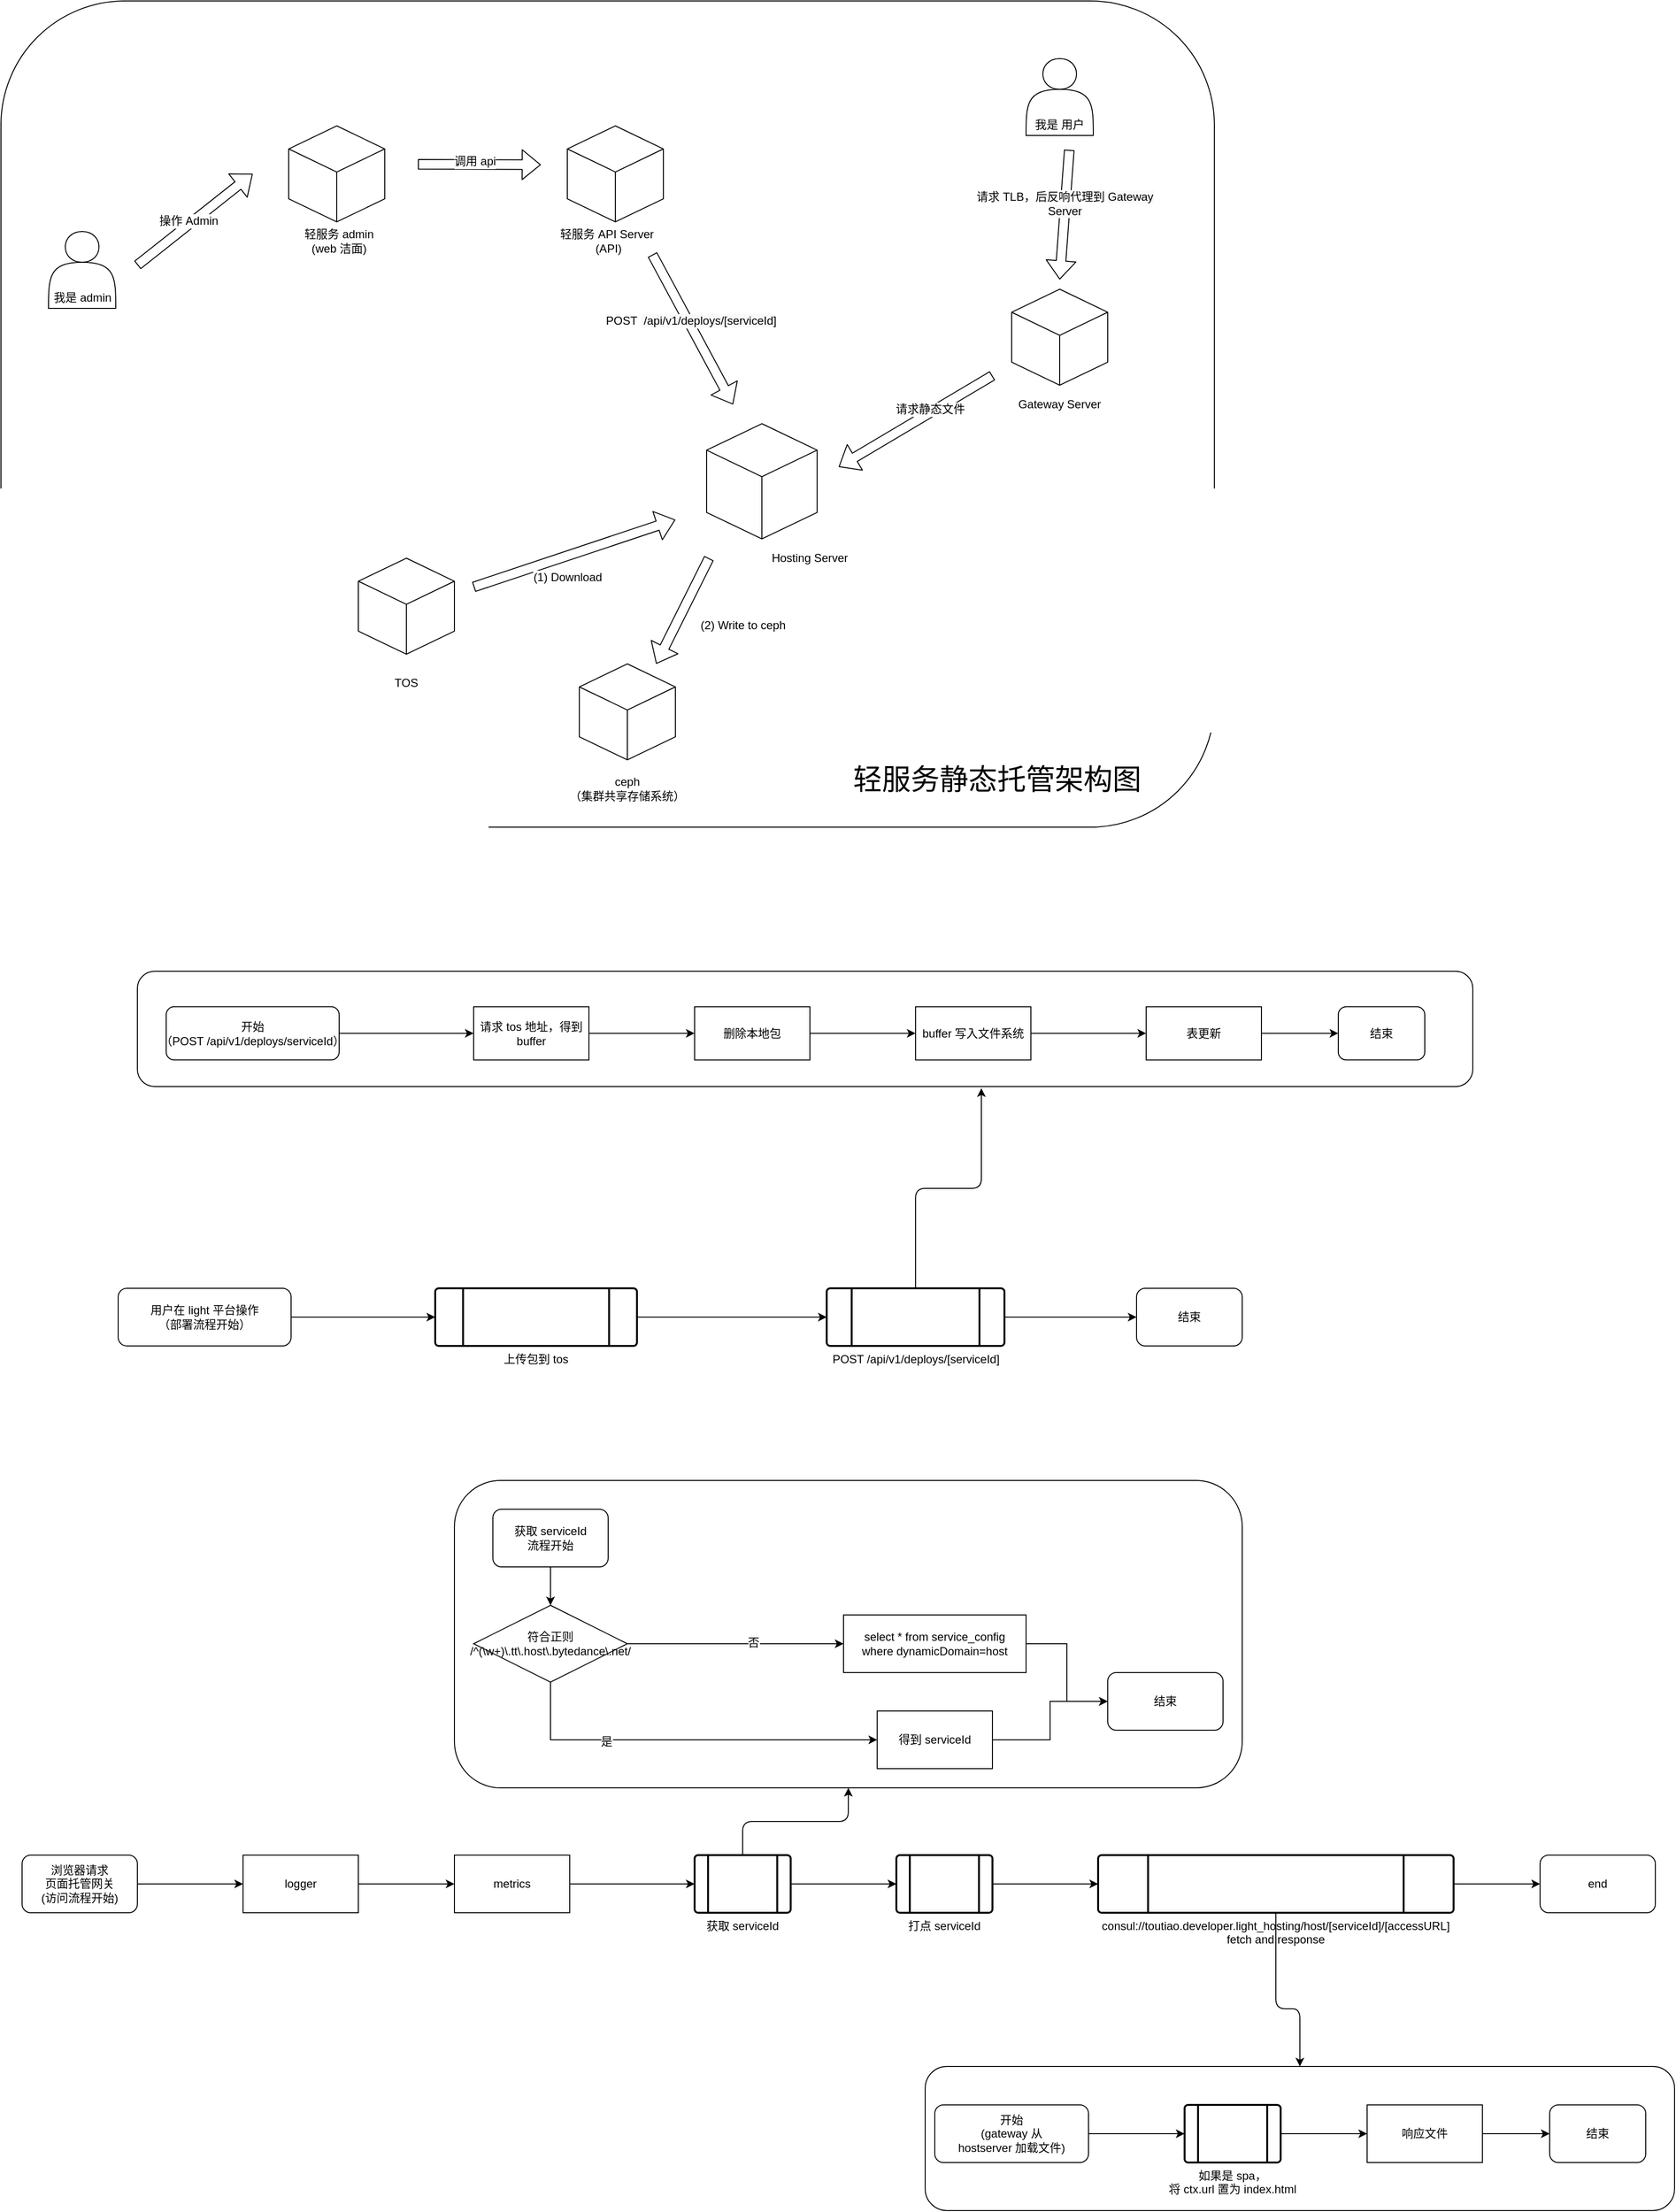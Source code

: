 <mxfile pages="1" version="11.1.5" type="github"><diagram id="KK8pfVMsOJ1w7zeOe09A" name="Page-1"><mxGraphModel dx="1426" dy="5428" grid="1" gridSize="10" guides="1" tooltips="1" connect="1" arrows="1" fold="1" page="1" pageScale="1" pageWidth="3300" pageHeight="4681" math="0" shadow="0"><root><mxCell id="0"/><mxCell id="1" parent="0"/><mxCell id="49XvxxgKxX7CkXOTa0t0-148" value="" style="rounded=1;whiteSpace=wrap;html=1;" vertex="1" parent="1"><mxGeometry x="148" y="-1590" width="1263" height="860" as="geometry"/></mxCell><mxCell id="49XvxxgKxX7CkXOTa0t0-82" value="" style="rounded=1;whiteSpace=wrap;html=1;" vertex="1" parent="1"><mxGeometry x="1110" y="560" width="780" height="150" as="geometry"/></mxCell><mxCell id="49XvxxgKxX7CkXOTa0t0-38" value="" style="rounded=1;whiteSpace=wrap;html=1;" vertex="1" parent="1"><mxGeometry x="620" y="-50" width="820" height="320" as="geometry"/></mxCell><mxCell id="49XvxxgKxX7CkXOTa0t0-47" style="edgeStyle=orthogonalEdgeStyle;rounded=0;orthogonalLoop=1;jettySize=auto;html=1;entryX=0;entryY=0.5;entryDx=0;entryDy=0;" edge="1" parent="1" source="49XvxxgKxX7CkXOTa0t0-1" target="49XvxxgKxX7CkXOTa0t0-3"><mxGeometry relative="1" as="geometry"/></mxCell><mxCell id="49XvxxgKxX7CkXOTa0t0-1" value="浏览器请求&lt;br&gt;页面托管网关&lt;br&gt;(访问流程开始)" style="rounded=1;whiteSpace=wrap;html=1;" vertex="1" parent="1"><mxGeometry x="170" y="340" width="120" height="60" as="geometry"/></mxCell><mxCell id="49XvxxgKxX7CkXOTa0t0-6" style="edgeStyle=orthogonalEdgeStyle;rounded=0;orthogonalLoop=1;jettySize=auto;html=1;" edge="1" parent="1" source="49XvxxgKxX7CkXOTa0t0-3" target="49XvxxgKxX7CkXOTa0t0-5"><mxGeometry relative="1" as="geometry"/></mxCell><mxCell id="49XvxxgKxX7CkXOTa0t0-3" value="logger" style="rounded=0;whiteSpace=wrap;html=1;" vertex="1" parent="1"><mxGeometry x="400" y="340" width="120" height="60" as="geometry"/></mxCell><mxCell id="49XvxxgKxX7CkXOTa0t0-10" style="edgeStyle=orthogonalEdgeStyle;rounded=0;orthogonalLoop=1;jettySize=auto;html=1;entryX=0;entryY=0.5;entryDx=0;entryDy=0;" edge="1" parent="1" source="49XvxxgKxX7CkXOTa0t0-5" target="49XvxxgKxX7CkXOTa0t0-9"><mxGeometry relative="1" as="geometry"/></mxCell><mxCell id="49XvxxgKxX7CkXOTa0t0-5" value="metrics" style="rounded=0;whiteSpace=wrap;html=1;" vertex="1" parent="1"><mxGeometry x="620" y="340" width="120" height="60" as="geometry"/></mxCell><mxCell id="49XvxxgKxX7CkXOTa0t0-30" style="edgeStyle=orthogonalEdgeStyle;rounded=0;orthogonalLoop=1;jettySize=auto;html=1;" edge="1" parent="1" source="49XvxxgKxX7CkXOTa0t0-9" target="49XvxxgKxX7CkXOTa0t0-29"><mxGeometry relative="1" as="geometry"/></mxCell><mxCell id="49XvxxgKxX7CkXOTa0t0-9" value="获取 serviceId" style="verticalLabelPosition=bottom;verticalAlign=top;html=1;strokeWidth=2;shape=process;whiteSpace=wrap;rounded=1;size=0.14;arcSize=6;" vertex="1" parent="1"><mxGeometry x="870" y="340" width="100" height="60" as="geometry"/></mxCell><mxCell id="49XvxxgKxX7CkXOTa0t0-17" style="edgeStyle=orthogonalEdgeStyle;rounded=0;orthogonalLoop=1;jettySize=auto;html=1;" edge="1" parent="1" source="49XvxxgKxX7CkXOTa0t0-11" target="49XvxxgKxX7CkXOTa0t0-16"><mxGeometry relative="1" as="geometry"/></mxCell><mxCell id="49XvxxgKxX7CkXOTa0t0-11" value="获取 serviceId&lt;br&gt;流程开始" style="rounded=1;whiteSpace=wrap;html=1;" vertex="1" parent="1"><mxGeometry x="660" y="-20" width="120" height="60" as="geometry"/></mxCell><mxCell id="49XvxxgKxX7CkXOTa0t0-24" style="edgeStyle=orthogonalEdgeStyle;rounded=0;orthogonalLoop=1;jettySize=auto;html=1;entryX=0;entryY=0.5;entryDx=0;entryDy=0;" edge="1" parent="1" source="49XvxxgKxX7CkXOTa0t0-12" target="49XvxxgKxX7CkXOTa0t0-14"><mxGeometry relative="1" as="geometry"/></mxCell><mxCell id="49XvxxgKxX7CkXOTa0t0-12" value="select * from service_config &lt;br&gt;where&amp;nbsp;dynamicDomain=host" style="rounded=0;whiteSpace=wrap;html=1;" vertex="1" parent="1"><mxGeometry x="1025" y="90" width="190" height="60" as="geometry"/></mxCell><mxCell id="49XvxxgKxX7CkXOTa0t0-14" value="结束" style="rounded=1;whiteSpace=wrap;html=1;" vertex="1" parent="1"><mxGeometry x="1300" y="150" width="120" height="60" as="geometry"/></mxCell><mxCell id="49XvxxgKxX7CkXOTa0t0-18" style="edgeStyle=orthogonalEdgeStyle;rounded=0;orthogonalLoop=1;jettySize=auto;html=1;" edge="1" parent="1" source="49XvxxgKxX7CkXOTa0t0-16" target="49XvxxgKxX7CkXOTa0t0-12"><mxGeometry relative="1" as="geometry"/></mxCell><mxCell id="49XvxxgKxX7CkXOTa0t0-26" value="否" style="text;html=1;resizable=0;points=[];align=center;verticalAlign=middle;labelBackgroundColor=#ffffff;" vertex="1" connectable="0" parent="49XvxxgKxX7CkXOTa0t0-18"><mxGeometry x="0.164" y="1" relative="1" as="geometry"><mxPoint as="offset"/></mxGeometry></mxCell><mxCell id="49XvxxgKxX7CkXOTa0t0-20" style="edgeStyle=orthogonalEdgeStyle;rounded=0;orthogonalLoop=1;jettySize=auto;html=1;entryX=0;entryY=0.5;entryDx=0;entryDy=0;" edge="1" parent="1" source="49XvxxgKxX7CkXOTa0t0-16" target="49XvxxgKxX7CkXOTa0t0-19"><mxGeometry relative="1" as="geometry"><Array as="points"><mxPoint x="720" y="220"/></Array></mxGeometry></mxCell><mxCell id="49XvxxgKxX7CkXOTa0t0-25" value="是" style="text;html=1;resizable=0;points=[];align=center;verticalAlign=middle;labelBackgroundColor=#ffffff;" vertex="1" connectable="0" parent="49XvxxgKxX7CkXOTa0t0-20"><mxGeometry x="-0.41" y="-2" relative="1" as="geometry"><mxPoint as="offset"/></mxGeometry></mxCell><mxCell id="49XvxxgKxX7CkXOTa0t0-16" value="符合正则 /^(\w+)\.tt\.host\.bytedance\.net/" style="rhombus;whiteSpace=wrap;html=1;" vertex="1" parent="1"><mxGeometry x="640" y="80" width="160" height="80" as="geometry"/></mxCell><mxCell id="49XvxxgKxX7CkXOTa0t0-23" style="edgeStyle=orthogonalEdgeStyle;rounded=0;orthogonalLoop=1;jettySize=auto;html=1;" edge="1" parent="1" source="49XvxxgKxX7CkXOTa0t0-19" target="49XvxxgKxX7CkXOTa0t0-14"><mxGeometry relative="1" as="geometry"/></mxCell><mxCell id="49XvxxgKxX7CkXOTa0t0-19" value="得到 serviceId" style="rounded=0;whiteSpace=wrap;html=1;" vertex="1" parent="1"><mxGeometry x="1060" y="190" width="120" height="60" as="geometry"/></mxCell><mxCell id="49XvxxgKxX7CkXOTa0t0-34" style="edgeStyle=orthogonalEdgeStyle;rounded=0;orthogonalLoop=1;jettySize=auto;html=1;" edge="1" parent="1" source="49XvxxgKxX7CkXOTa0t0-29" target="49XvxxgKxX7CkXOTa0t0-41"><mxGeometry relative="1" as="geometry"><mxPoint x="1270" y="370" as="targetPoint"/></mxGeometry></mxCell><mxCell id="49XvxxgKxX7CkXOTa0t0-29" value="打点 serviceId" style="verticalLabelPosition=bottom;verticalAlign=top;html=1;strokeWidth=2;shape=process;whiteSpace=wrap;rounded=1;size=0.14;arcSize=6;" vertex="1" parent="1"><mxGeometry x="1080" y="340" width="100" height="60" as="geometry"/></mxCell><mxCell id="49XvxxgKxX7CkXOTa0t0-36" style="edgeStyle=orthogonalEdgeStyle;rounded=0;orthogonalLoop=1;jettySize=auto;html=1;exitX=1;exitY=0.5;exitDx=0;exitDy=0;" edge="1" parent="1" source="49XvxxgKxX7CkXOTa0t0-41" target="49XvxxgKxX7CkXOTa0t0-35"><mxGeometry relative="1" as="geometry"><mxPoint x="1680" y="370" as="sourcePoint"/></mxGeometry></mxCell><mxCell id="49XvxxgKxX7CkXOTa0t0-35" value="end" style="rounded=1;whiteSpace=wrap;html=1;" vertex="1" parent="1"><mxGeometry x="1750" y="340" width="120" height="60" as="geometry"/></mxCell><mxCell id="49XvxxgKxX7CkXOTa0t0-37" value="" style="edgeStyle=elbowEdgeStyle;elbow=vertical;endArrow=classic;html=1;entryX=0.5;entryY=1;entryDx=0;entryDy=0;exitX=0.5;exitY=0;exitDx=0;exitDy=0;" edge="1" parent="1" source="49XvxxgKxX7CkXOTa0t0-9" target="49XvxxgKxX7CkXOTa0t0-38"><mxGeometry width="50" height="50" relative="1" as="geometry"><mxPoint x="920" y="320" as="sourcePoint"/><mxPoint x="970" y="270" as="targetPoint"/></mxGeometry></mxCell><mxCell id="49XvxxgKxX7CkXOTa0t0-41" value="&lt;span style=&quot;white-space: normal&quot;&gt;consul://toutiao.developer.light_hosting/host/[serviceId]/[accessURL]&lt;/span&gt;&lt;br style=&quot;white-space: normal&quot;&gt;fetch&amp;nbsp;&lt;span style=&quot;white-space: normal&quot;&gt;and response&lt;/span&gt;" style="verticalLabelPosition=bottom;verticalAlign=top;html=1;strokeWidth=2;shape=process;whiteSpace=wrap;rounded=1;size=0.14;arcSize=6;" vertex="1" parent="1"><mxGeometry x="1290" y="340" width="370" height="60" as="geometry"/></mxCell><mxCell id="49XvxxgKxX7CkXOTa0t0-48" style="edgeStyle=orthogonalEdgeStyle;rounded=0;orthogonalLoop=1;jettySize=auto;html=1;" edge="1" parent="1" source="49XvxxgKxX7CkXOTa0t0-45" target="49XvxxgKxX7CkXOTa0t0-49"><mxGeometry relative="1" as="geometry"><mxPoint x="520" y="-220" as="targetPoint"/></mxGeometry></mxCell><mxCell id="49XvxxgKxX7CkXOTa0t0-45" value="用户在 light 平台操作&lt;br&gt;（部署流程开始）" style="rounded=1;whiteSpace=wrap;html=1;" vertex="1" parent="1"><mxGeometry x="270" y="-250" width="180" height="60" as="geometry"/></mxCell><mxCell id="49XvxxgKxX7CkXOTa0t0-55" style="edgeStyle=orthogonalEdgeStyle;rounded=0;orthogonalLoop=1;jettySize=auto;html=1;" edge="1" parent="1" source="49XvxxgKxX7CkXOTa0t0-49" target="49XvxxgKxX7CkXOTa0t0-52"><mxGeometry relative="1" as="geometry"/></mxCell><mxCell id="49XvxxgKxX7CkXOTa0t0-49" value="上传包到 tos" style="verticalLabelPosition=bottom;verticalAlign=top;html=1;strokeWidth=2;shape=process;whiteSpace=wrap;rounded=1;size=0.14;arcSize=6;" vertex="1" parent="1"><mxGeometry x="600" y="-250" width="210" height="60" as="geometry"/></mxCell><mxCell id="49XvxxgKxX7CkXOTa0t0-92" style="edgeStyle=orthogonalEdgeStyle;rounded=0;orthogonalLoop=1;jettySize=auto;html=1;" edge="1" parent="1" source="49XvxxgKxX7CkXOTa0t0-52" target="49XvxxgKxX7CkXOTa0t0-91"><mxGeometry relative="1" as="geometry"/></mxCell><mxCell id="49XvxxgKxX7CkXOTa0t0-52" value="&lt;span style=&quot;text-align: left ; white-space: nowrap&quot;&gt;POST /api/v1/deploys/[serviceId]&lt;/span&gt;" style="verticalLabelPosition=bottom;verticalAlign=top;html=1;strokeWidth=2;shape=process;whiteSpace=wrap;rounded=1;size=0.14;arcSize=6;" vertex="1" parent="1"><mxGeometry x="1007.5" y="-250" width="185" height="60" as="geometry"/></mxCell><mxCell id="49XvxxgKxX7CkXOTa0t0-71" style="edgeStyle=orthogonalEdgeStyle;rounded=0;orthogonalLoop=1;jettySize=auto;html=1;" edge="1" parent="1" source="49XvxxgKxX7CkXOTa0t0-66" target="49XvxxgKxX7CkXOTa0t0-70"><mxGeometry relative="1" as="geometry"/></mxCell><mxCell id="49XvxxgKxX7CkXOTa0t0-66" value="开始&lt;br&gt;(gateway 从 &lt;br&gt;hostserver 加载文件)" style="rounded=1;whiteSpace=wrap;html=1;" vertex="1" parent="1"><mxGeometry x="1120" y="600" width="160" height="60" as="geometry"/></mxCell><mxCell id="49XvxxgKxX7CkXOTa0t0-77" style="edgeStyle=orthogonalEdgeStyle;rounded=0;orthogonalLoop=1;jettySize=auto;html=1;entryX=0;entryY=0.5;entryDx=0;entryDy=0;" edge="1" parent="1" source="49XvxxgKxX7CkXOTa0t0-70" target="49XvxxgKxX7CkXOTa0t0-78"><mxGeometry relative="1" as="geometry"><mxPoint x="1660" y="630" as="targetPoint"/></mxGeometry></mxCell><mxCell id="49XvxxgKxX7CkXOTa0t0-70" value="&lt;span style=&quot;text-align: left ; white-space: nowrap&quot;&gt;如果是 spa，&lt;/span&gt;&lt;span style=&quot;text-align: left ; white-space: nowrap&quot;&gt;&lt;br&gt;将 ctx.url 置为 index.html&lt;br&gt;&lt;/span&gt;" style="verticalLabelPosition=bottom;verticalAlign=top;html=1;strokeWidth=2;shape=process;whiteSpace=wrap;rounded=1;size=0.14;arcSize=6;" vertex="1" parent="1"><mxGeometry x="1380" y="600" width="100" height="60" as="geometry"/></mxCell><mxCell id="49XvxxgKxX7CkXOTa0t0-81" style="edgeStyle=orthogonalEdgeStyle;rounded=0;orthogonalLoop=1;jettySize=auto;html=1;" edge="1" parent="1" source="49XvxxgKxX7CkXOTa0t0-78" target="49XvxxgKxX7CkXOTa0t0-80"><mxGeometry relative="1" as="geometry"/></mxCell><mxCell id="49XvxxgKxX7CkXOTa0t0-78" value="响应文件" style="rounded=0;whiteSpace=wrap;html=1;" vertex="1" parent="1"><mxGeometry x="1570" y="600" width="120" height="60" as="geometry"/></mxCell><mxCell id="49XvxxgKxX7CkXOTa0t0-80" value="结束" style="rounded=1;whiteSpace=wrap;html=1;" vertex="1" parent="1"><mxGeometry x="1760" y="600" width="100" height="60" as="geometry"/></mxCell><mxCell id="49XvxxgKxX7CkXOTa0t0-84" value="" style="edgeStyle=elbowEdgeStyle;elbow=vertical;endArrow=classic;html=1;exitX=0.5;exitY=1;exitDx=0;exitDy=0;entryX=0.5;entryY=0;entryDx=0;entryDy=0;" edge="1" parent="1" source="49XvxxgKxX7CkXOTa0t0-41" target="49XvxxgKxX7CkXOTa0t0-82"><mxGeometry width="50" height="50" relative="1" as="geometry"><mxPoint x="1500" y="610" as="sourcePoint"/><mxPoint x="1410" y="580" as="targetPoint"/><Array as="points"><mxPoint x="1540" y="500"/></Array></mxGeometry></mxCell><mxCell id="49XvxxgKxX7CkXOTa0t0-89" value="" style="edgeStyle=elbowEdgeStyle;elbow=vertical;endArrow=classic;html=1;exitX=0.5;exitY=0;exitDx=0;exitDy=0;entryX=0.632;entryY=1.015;entryDx=0;entryDy=0;entryPerimeter=0;" edge="1" parent="1" source="49XvxxgKxX7CkXOTa0t0-52" target="49XvxxgKxX7CkXOTa0t0-88"><mxGeometry width="50" height="50" relative="1" as="geometry"><mxPoint x="980" y="-290" as="sourcePoint"/><mxPoint x="1030" y="-340" as="targetPoint"/></mxGeometry></mxCell><mxCell id="49XvxxgKxX7CkXOTa0t0-90" value="" style="group" vertex="1" connectable="0" parent="1"><mxGeometry x="290" y="-580" width="1390" height="120" as="geometry"/></mxCell><mxCell id="49XvxxgKxX7CkXOTa0t0-88" value="" style="rounded=1;whiteSpace=wrap;html=1;" vertex="1" parent="49XvxxgKxX7CkXOTa0t0-90"><mxGeometry width="1390" height="120" as="geometry"/></mxCell><mxCell id="49XvxxgKxX7CkXOTa0t0-56" value="&lt;span style=&quot;text-align: left ; white-space: nowrap&quot;&gt;开始&lt;br&gt;（POST /api/v1/deploys/serviceId）&lt;br&gt;&lt;/span&gt;" style="rounded=1;whiteSpace=wrap;html=1;" vertex="1" parent="49XvxxgKxX7CkXOTa0t0-90"><mxGeometry x="30" y="36.923" width="180" height="55.385" as="geometry"/></mxCell><mxCell id="49XvxxgKxX7CkXOTa0t0-57" value="请求 tos 地址，得到buffer" style="rounded=0;whiteSpace=wrap;html=1;" vertex="1" parent="49XvxxgKxX7CkXOTa0t0-90"><mxGeometry x="350" y="36.923" width="120" height="55.385" as="geometry"/></mxCell><mxCell id="49XvxxgKxX7CkXOTa0t0-58" style="edgeStyle=orthogonalEdgeStyle;rounded=0;orthogonalLoop=1;jettySize=auto;html=1;" edge="1" parent="49XvxxgKxX7CkXOTa0t0-90" source="49XvxxgKxX7CkXOTa0t0-56" target="49XvxxgKxX7CkXOTa0t0-57"><mxGeometry relative="1" as="geometry"/></mxCell><mxCell id="49XvxxgKxX7CkXOTa0t0-59" value="删除本地包" style="rounded=0;whiteSpace=wrap;html=1;" vertex="1" parent="49XvxxgKxX7CkXOTa0t0-90"><mxGeometry x="580" y="36.923" width="120" height="55.385" as="geometry"/></mxCell><mxCell id="49XvxxgKxX7CkXOTa0t0-60" style="edgeStyle=orthogonalEdgeStyle;rounded=0;orthogonalLoop=1;jettySize=auto;html=1;" edge="1" parent="49XvxxgKxX7CkXOTa0t0-90" source="49XvxxgKxX7CkXOTa0t0-57" target="49XvxxgKxX7CkXOTa0t0-59"><mxGeometry relative="1" as="geometry"/></mxCell><mxCell id="49XvxxgKxX7CkXOTa0t0-62" value="buffer 写入文件系统" style="rounded=0;whiteSpace=wrap;html=1;" vertex="1" parent="49XvxxgKxX7CkXOTa0t0-90"><mxGeometry x="810" y="36.923" width="120" height="55.385" as="geometry"/></mxCell><mxCell id="49XvxxgKxX7CkXOTa0t0-63" style="edgeStyle=orthogonalEdgeStyle;rounded=0;orthogonalLoop=1;jettySize=auto;html=1;" edge="1" parent="49XvxxgKxX7CkXOTa0t0-90" source="49XvxxgKxX7CkXOTa0t0-59" target="49XvxxgKxX7CkXOTa0t0-62"><mxGeometry relative="1" as="geometry"/></mxCell><mxCell id="49XvxxgKxX7CkXOTa0t0-64" value="表更新" style="rounded=0;whiteSpace=wrap;html=1;" vertex="1" parent="49XvxxgKxX7CkXOTa0t0-90"><mxGeometry x="1050" y="36.923" width="120" height="55.385" as="geometry"/></mxCell><mxCell id="49XvxxgKxX7CkXOTa0t0-65" style="edgeStyle=orthogonalEdgeStyle;rounded=0;orthogonalLoop=1;jettySize=auto;html=1;" edge="1" parent="49XvxxgKxX7CkXOTa0t0-90" source="49XvxxgKxX7CkXOTa0t0-62" target="49XvxxgKxX7CkXOTa0t0-64"><mxGeometry relative="1" as="geometry"/></mxCell><mxCell id="49XvxxgKxX7CkXOTa0t0-86" value="&lt;span style=&quot;text-align: left ; white-space: nowrap&quot;&gt;结束&lt;br&gt;&lt;/span&gt;" style="rounded=1;whiteSpace=wrap;html=1;" vertex="1" parent="49XvxxgKxX7CkXOTa0t0-90"><mxGeometry x="1250" y="36.923" width="90" height="55.385" as="geometry"/></mxCell><mxCell id="49XvxxgKxX7CkXOTa0t0-87" style="edgeStyle=orthogonalEdgeStyle;rounded=0;orthogonalLoop=1;jettySize=auto;html=1;" edge="1" parent="49XvxxgKxX7CkXOTa0t0-90" source="49XvxxgKxX7CkXOTa0t0-64" target="49XvxxgKxX7CkXOTa0t0-86"><mxGeometry relative="1" as="geometry"/></mxCell><mxCell id="49XvxxgKxX7CkXOTa0t0-91" value="结束" style="rounded=1;whiteSpace=wrap;html=1;" vertex="1" parent="1"><mxGeometry x="1330" y="-250" width="110" height="60" as="geometry"/></mxCell><mxCell id="49XvxxgKxX7CkXOTa0t0-93" value="" style="whiteSpace=wrap;html=1;shape=mxgraph.basic.isocube;isoAngle=15;" vertex="1" parent="1"><mxGeometry x="447.5" y="-1460" width="100" height="100" as="geometry"/></mxCell><mxCell id="49XvxxgKxX7CkXOTa0t0-94" value="&lt;br&gt;&lt;br&gt;&lt;br&gt;&lt;br&gt;我是 admin" style="shape=actor;whiteSpace=wrap;html=1;" vertex="1" parent="1"><mxGeometry x="197.5" y="-1350" width="70" height="80" as="geometry"/></mxCell><mxCell id="49XvxxgKxX7CkXOTa0t0-96" value="轻服务 admin (web 洁面)" style="text;html=1;strokeColor=none;fillColor=none;align=center;verticalAlign=middle;whiteSpace=wrap;rounded=0;" vertex="1" parent="1"><mxGeometry x="450" y="-1350" width="100" height="20" as="geometry"/></mxCell><mxCell id="49XvxxgKxX7CkXOTa0t0-98" value="" style="whiteSpace=wrap;html=1;shape=mxgraph.basic.isocube;isoAngle=15;" vertex="1" parent="1"><mxGeometry x="737.5" y="-1460" width="100" height="100" as="geometry"/></mxCell><mxCell id="49XvxxgKxX7CkXOTa0t0-101" value="" style="whiteSpace=wrap;html=1;shape=mxgraph.basic.isocube;isoAngle=15;" vertex="1" parent="1"><mxGeometry x="1200" y="-1290" width="100" height="100" as="geometry"/></mxCell><mxCell id="49XvxxgKxX7CkXOTa0t0-103" value="Gateway Server" style="text;html=1;strokeColor=none;fillColor=none;align=center;verticalAlign=middle;whiteSpace=wrap;rounded=0;" vertex="1" parent="1"><mxGeometry x="1195" y="-1180" width="110" height="20" as="geometry"/></mxCell><mxCell id="49XvxxgKxX7CkXOTa0t0-104" value="" style="whiteSpace=wrap;html=1;shape=mxgraph.basic.isocube;isoAngle=15;" vertex="1" parent="1"><mxGeometry x="882.5" y="-1150" width="115" height="120" as="geometry"/></mxCell><mxCell id="49XvxxgKxX7CkXOTa0t0-106" value="Hosting Server" style="text;html=1;strokeColor=none;fillColor=none;align=center;verticalAlign=middle;whiteSpace=wrap;rounded=0;" vertex="1" parent="1"><mxGeometry x="940" y="-1020" width="100" height="20" as="geometry"/></mxCell><mxCell id="49XvxxgKxX7CkXOTa0t0-108" value="&lt;div style=&quot;text-align: justify&quot;&gt;&lt;br&gt;&lt;/div&gt;" style="whiteSpace=wrap;html=1;shape=mxgraph.basic.isocube;isoAngle=15;" vertex="1" parent="1"><mxGeometry x="520" y="-1010" width="100" height="100" as="geometry"/></mxCell><mxCell id="49XvxxgKxX7CkXOTa0t0-114" value="" style="shape=flexArrow;endArrow=classic;html=1;" edge="1" parent="1"><mxGeometry width="50" height="50" relative="1" as="geometry"><mxPoint x="640" y="-980" as="sourcePoint"/><mxPoint x="850" y="-1050" as="targetPoint"/></mxGeometry></mxCell><mxCell id="49XvxxgKxX7CkXOTa0t0-116" value="&lt;span style=&quot;white-space: nowrap ; background-color: rgb(255 , 255 , 255)&quot;&gt;(1) Download&lt;/span&gt;" style="text;html=1;strokeColor=none;fillColor=none;align=center;verticalAlign=middle;whiteSpace=wrap;rounded=0;" vertex="1" parent="1"><mxGeometry x="677.5" y="-1000" width="120" height="20" as="geometry"/></mxCell><mxCell id="49XvxxgKxX7CkXOTa0t0-119" value="&lt;span style=&quot;text-align: justify&quot;&gt;TOS&lt;/span&gt;" style="text;html=1;strokeColor=none;fillColor=none;align=center;verticalAlign=middle;whiteSpace=wrap;rounded=0;" vertex="1" parent="1"><mxGeometry x="550" y="-890" width="40" height="20" as="geometry"/></mxCell><mxCell id="49XvxxgKxX7CkXOTa0t0-120" value="&lt;div style=&quot;text-align: justify&quot;&gt;&lt;br&gt;&lt;/div&gt;" style="whiteSpace=wrap;html=1;shape=mxgraph.basic.isocube;isoAngle=15;" vertex="1" parent="1"><mxGeometry x="750" y="-900" width="100" height="100" as="geometry"/></mxCell><mxCell id="49XvxxgKxX7CkXOTa0t0-121" value="" style="shape=flexArrow;endArrow=classic;html=1;" edge="1" parent="1"><mxGeometry width="50" height="50" relative="1" as="geometry"><mxPoint x="885" y="-1010" as="sourcePoint"/><mxPoint x="830" y="-900" as="targetPoint"/></mxGeometry></mxCell><mxCell id="49XvxxgKxX7CkXOTa0t0-123" value="(2) Write to ceph" style="text;html=1;resizable=0;points=[];align=center;verticalAlign=middle;labelBackgroundColor=#ffffff;" vertex="1" connectable="0" parent="49XvxxgKxX7CkXOTa0t0-121"><mxGeometry x="-0.113" y="-4" relative="1" as="geometry"><mxPoint x="63" y="22.5" as="offset"/></mxGeometry></mxCell><mxCell id="49XvxxgKxX7CkXOTa0t0-122" value="&lt;span style=&quot;text-align: justify&quot;&gt;ceph&lt;br&gt;（集群共享存储系统）&lt;br&gt;&lt;/span&gt;" style="text;html=1;strokeColor=none;fillColor=none;align=center;verticalAlign=middle;whiteSpace=wrap;rounded=0;" vertex="1" parent="1"><mxGeometry x="710" y="-780" width="180" height="20" as="geometry"/></mxCell><mxCell id="49XvxxgKxX7CkXOTa0t0-124" value="&lt;br&gt;&lt;br&gt;&lt;br&gt;&lt;br&gt;我是 用户" style="shape=actor;whiteSpace=wrap;html=1;" vertex="1" parent="1"><mxGeometry x="1215" y="-1530" width="70" height="80" as="geometry"/></mxCell><mxCell id="49XvxxgKxX7CkXOTa0t0-126" value="" style="shape=flexArrow;endArrow=classic;html=1;" edge="1" parent="1"><mxGeometry width="50" height="50" relative="1" as="geometry"><mxPoint x="1260" y="-1435" as="sourcePoint"/><mxPoint x="1250" y="-1300" as="targetPoint"/></mxGeometry></mxCell><mxCell id="49XvxxgKxX7CkXOTa0t0-143" value="请求 TLB，后反响代理到&amp;nbsp;&lt;span style=&quot;white-space: normal ; background-color: rgb(248 , 249 , 250)&quot;&gt;Gateway Server&lt;/span&gt;" style="text;html=1;resizable=0;points=[];align=center;verticalAlign=middle;labelBackgroundColor=#ffffff;" vertex="1" connectable="0" parent="49XvxxgKxX7CkXOTa0t0-126"><mxGeometry x="-0.169" y="-1" relative="1" as="geometry"><mxPoint as="offset"/></mxGeometry></mxCell><mxCell id="49XvxxgKxX7CkXOTa0t0-129" value="" style="shape=flexArrow;endArrow=classic;html=1;" edge="1" parent="1"><mxGeometry width="50" height="50" relative="1" as="geometry"><mxPoint x="290" y="-1315" as="sourcePoint"/><mxPoint x="410" y="-1410" as="targetPoint"/></mxGeometry></mxCell><mxCell id="49XvxxgKxX7CkXOTa0t0-131" value="操作 Admin" style="text;html=1;resizable=0;points=[];align=center;verticalAlign=middle;labelBackgroundColor=#ffffff;" vertex="1" connectable="0" parent="49XvxxgKxX7CkXOTa0t0-129"><mxGeometry x="-0.084" y="3" relative="1" as="geometry"><mxPoint as="offset"/></mxGeometry></mxCell><mxCell id="49XvxxgKxX7CkXOTa0t0-132" value="" style="shape=flexArrow;endArrow=classic;html=1;" edge="1" parent="1"><mxGeometry width="50" height="50" relative="1" as="geometry"><mxPoint x="582" y="-1420" as="sourcePoint"/><mxPoint x="710" y="-1419.5" as="targetPoint"/></mxGeometry></mxCell><mxCell id="49XvxxgKxX7CkXOTa0t0-133" value="调用 api" style="text;html=1;resizable=0;points=[];align=center;verticalAlign=middle;labelBackgroundColor=#ffffff;" vertex="1" connectable="0" parent="49XvxxgKxX7CkXOTa0t0-132"><mxGeometry x="-0.084" y="3" relative="1" as="geometry"><mxPoint as="offset"/></mxGeometry></mxCell><mxCell id="49XvxxgKxX7CkXOTa0t0-136" value="" style="shape=flexArrow;endArrow=classic;html=1;exitX=0.822;exitY=1.2;exitDx=0;exitDy=0;exitPerimeter=0;" edge="1" parent="1" source="49XvxxgKxX7CkXOTa0t0-139"><mxGeometry width="50" height="50" relative="1" as="geometry"><mxPoint x="820" y="-1350" as="sourcePoint"/><mxPoint x="910" y="-1170" as="targetPoint"/></mxGeometry></mxCell><mxCell id="49XvxxgKxX7CkXOTa0t0-138" value="POST&amp;nbsp;&lt;span style=&quot;text-align: left ; background-color: rgb(248 , 249 , 250)&quot;&gt;&amp;nbsp;/api/v1/deploys/[serviceId]&lt;/span&gt;" style="text;html=1;resizable=0;points=[];align=center;verticalAlign=middle;labelBackgroundColor=#ffffff;" vertex="1" connectable="0" parent="49XvxxgKxX7CkXOTa0t0-136"><mxGeometry x="-0.102" y="2" relative="1" as="geometry"><mxPoint as="offset"/></mxGeometry></mxCell><mxCell id="49XvxxgKxX7CkXOTa0t0-139" value="轻服务 API Server&amp;nbsp;&lt;br&gt;(API)" style="text;html=1;strokeColor=none;fillColor=none;align=center;verticalAlign=middle;whiteSpace=wrap;rounded=0;" vertex="1" parent="1"><mxGeometry x="708.5" y="-1350" width="143" height="20" as="geometry"/></mxCell><mxCell id="49XvxxgKxX7CkXOTa0t0-140" value="" style="shape=flexArrow;endArrow=classic;html=1;" edge="1" parent="1"><mxGeometry width="50" height="50" relative="1" as="geometry"><mxPoint x="1180" y="-1200" as="sourcePoint"/><mxPoint x="1020" y="-1105" as="targetPoint"/></mxGeometry></mxCell><mxCell id="49XvxxgKxX7CkXOTa0t0-147" value="请求静态文件" style="text;html=1;resizable=0;points=[];align=center;verticalAlign=middle;labelBackgroundColor=#ffffff;" vertex="1" connectable="0" parent="49XvxxgKxX7CkXOTa0t0-140"><mxGeometry x="-0.198" y="-4" relative="1" as="geometry"><mxPoint x="1" as="offset"/></mxGeometry></mxCell><mxCell id="49XvxxgKxX7CkXOTa0t0-149" value="&lt;font style=&quot;font-size: 30px&quot;&gt;轻服务静态托管架构图&lt;/font&gt;" style="text;html=1;strokeColor=none;fillColor=none;align=center;verticalAlign=middle;whiteSpace=wrap;rounded=0;" vertex="1" parent="1"><mxGeometry x="1010" y="-810" width="350" height="60" as="geometry"/></mxCell></root></mxGraphModel></diagram></mxfile>
